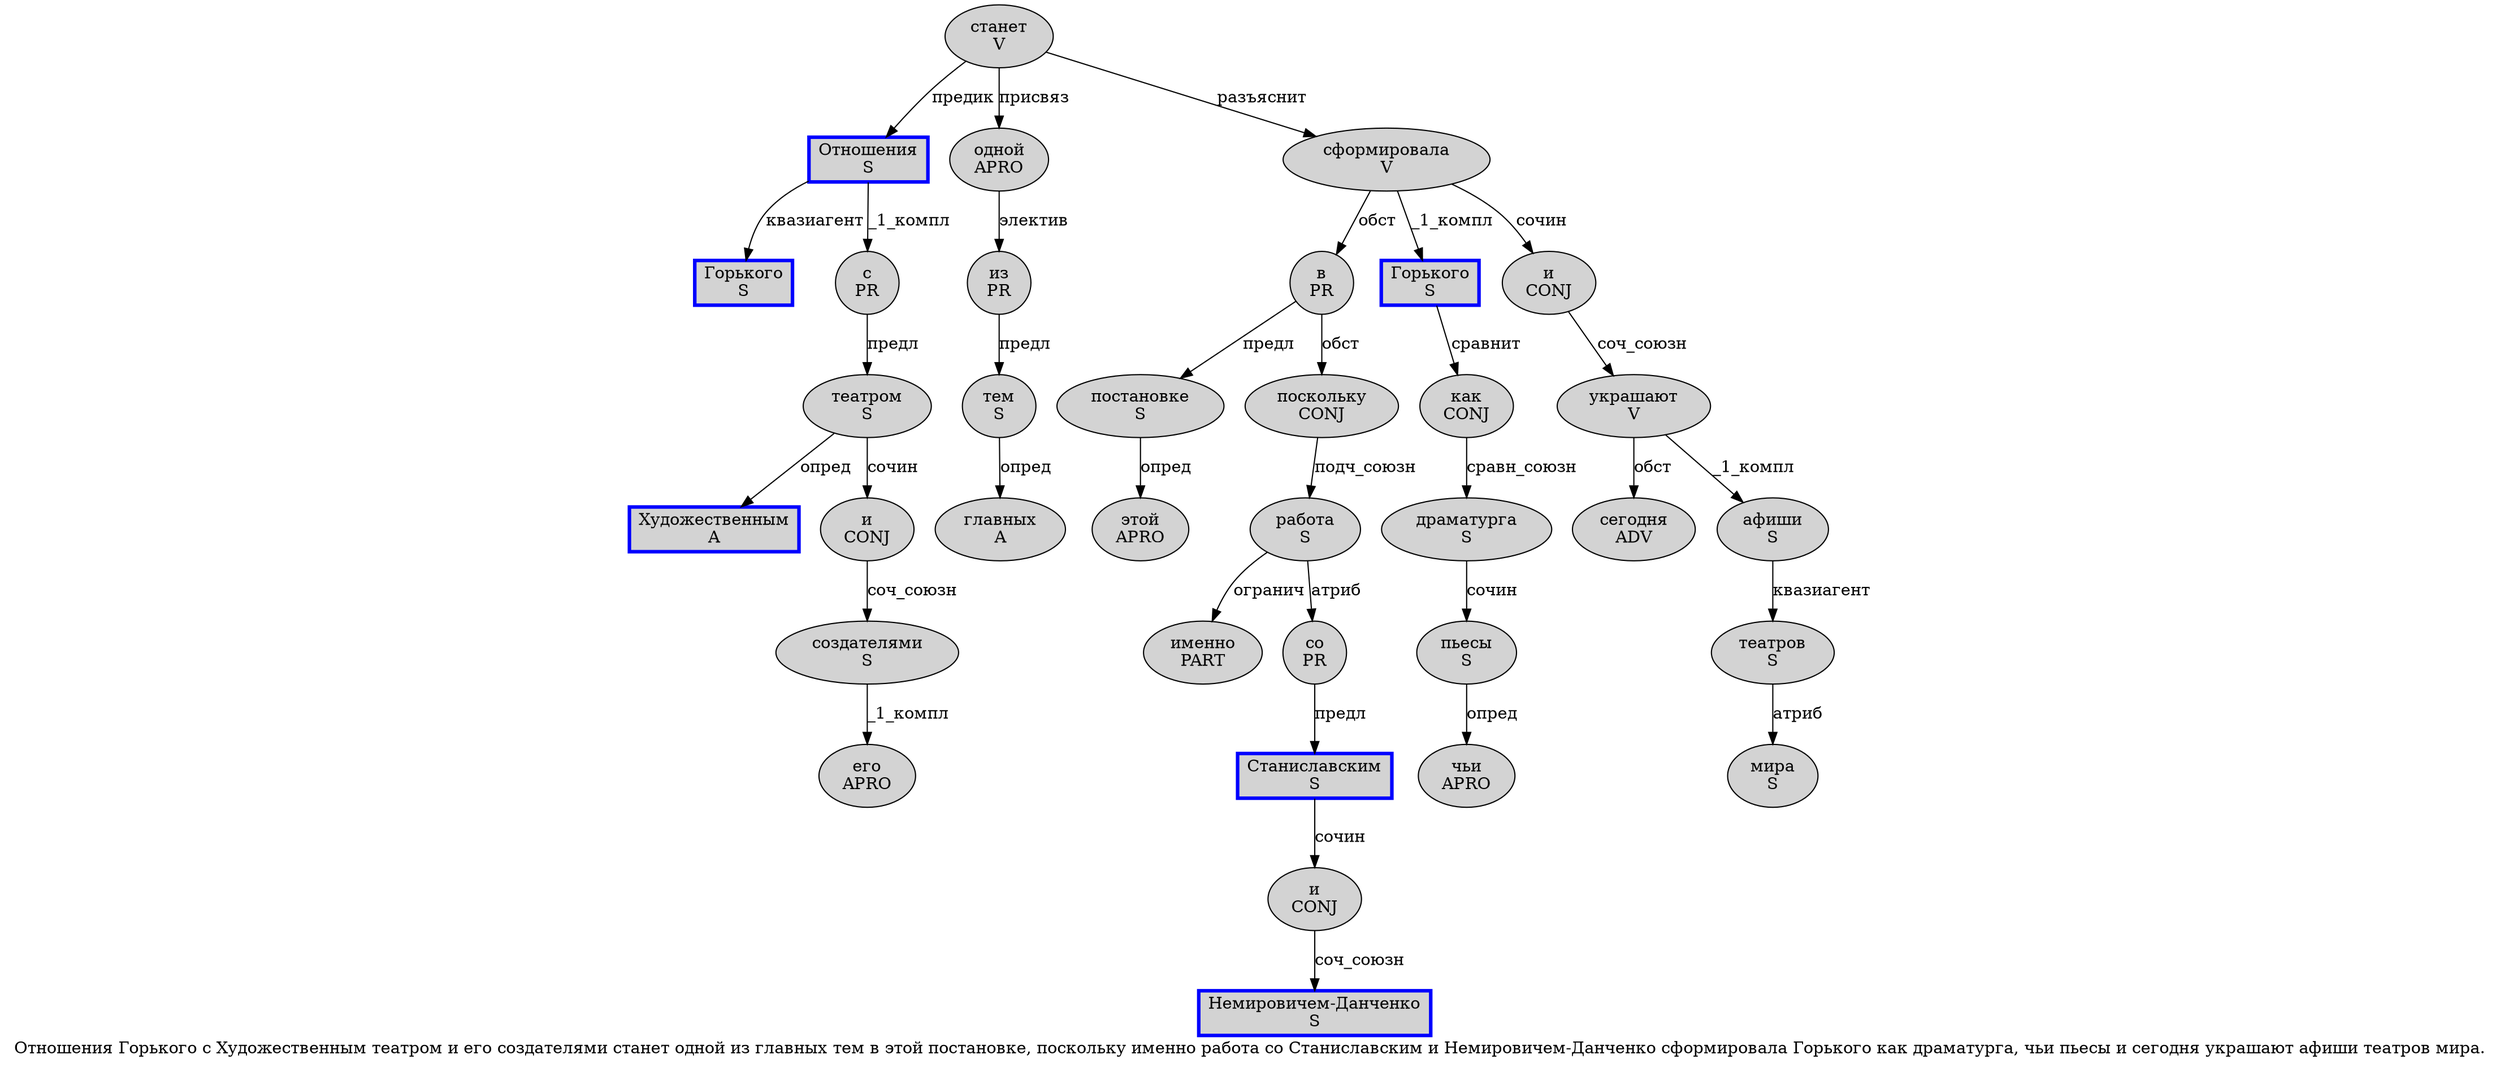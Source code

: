 digraph SENTENCE_150 {
	graph [label="Отношения Горького с Художественным театром и его создателями станет одной из главных тем в этой постановке, поскольку именно работа со Станиславским и Немировичем-Данченко сформировала Горького как драматурга, чьи пьесы и сегодня украшают афиши театров мира."]
	node [style=filled]
		0 [label="Отношения
S" color=blue fillcolor=lightgray penwidth=3 shape=box]
		1 [label="Горького
S" color=blue fillcolor=lightgray penwidth=3 shape=box]
		2 [label="с
PR" color="" fillcolor=lightgray penwidth=1 shape=ellipse]
		3 [label="Художественным
A" color=blue fillcolor=lightgray penwidth=3 shape=box]
		4 [label="театром
S" color="" fillcolor=lightgray penwidth=1 shape=ellipse]
		5 [label="и
CONJ" color="" fillcolor=lightgray penwidth=1 shape=ellipse]
		6 [label="его
APRO" color="" fillcolor=lightgray penwidth=1 shape=ellipse]
		7 [label="создателями
S" color="" fillcolor=lightgray penwidth=1 shape=ellipse]
		8 [label="станет
V" color="" fillcolor=lightgray penwidth=1 shape=ellipse]
		9 [label="одной
APRO" color="" fillcolor=lightgray penwidth=1 shape=ellipse]
		10 [label="из
PR" color="" fillcolor=lightgray penwidth=1 shape=ellipse]
		11 [label="главных
A" color="" fillcolor=lightgray penwidth=1 shape=ellipse]
		12 [label="тем
S" color="" fillcolor=lightgray penwidth=1 shape=ellipse]
		13 [label="в
PR" color="" fillcolor=lightgray penwidth=1 shape=ellipse]
		14 [label="этой
APRO" color="" fillcolor=lightgray penwidth=1 shape=ellipse]
		15 [label="постановке
S" color="" fillcolor=lightgray penwidth=1 shape=ellipse]
		17 [label="поскольку
CONJ" color="" fillcolor=lightgray penwidth=1 shape=ellipse]
		18 [label="именно
PART" color="" fillcolor=lightgray penwidth=1 shape=ellipse]
		19 [label="работа
S" color="" fillcolor=lightgray penwidth=1 shape=ellipse]
		20 [label="со
PR" color="" fillcolor=lightgray penwidth=1 shape=ellipse]
		21 [label="Станиславским
S" color=blue fillcolor=lightgray penwidth=3 shape=box]
		22 [label="и
CONJ" color="" fillcolor=lightgray penwidth=1 shape=ellipse]
		23 [label="Немировичем-Данченко
S" color=blue fillcolor=lightgray penwidth=3 shape=box]
		24 [label="сформировала
V" color="" fillcolor=lightgray penwidth=1 shape=ellipse]
		25 [label="Горького
S" color=blue fillcolor=lightgray penwidth=3 shape=box]
		26 [label="как
CONJ" color="" fillcolor=lightgray penwidth=1 shape=ellipse]
		27 [label="драматурга
S" color="" fillcolor=lightgray penwidth=1 shape=ellipse]
		29 [label="чьи
APRO" color="" fillcolor=lightgray penwidth=1 shape=ellipse]
		30 [label="пьесы
S" color="" fillcolor=lightgray penwidth=1 shape=ellipse]
		31 [label="и
CONJ" color="" fillcolor=lightgray penwidth=1 shape=ellipse]
		32 [label="сегодня
ADV" color="" fillcolor=lightgray penwidth=1 shape=ellipse]
		33 [label="украшают
V" color="" fillcolor=lightgray penwidth=1 shape=ellipse]
		34 [label="афиши
S" color="" fillcolor=lightgray penwidth=1 shape=ellipse]
		35 [label="театров
S" color="" fillcolor=lightgray penwidth=1 shape=ellipse]
		36 [label="мира
S" color="" fillcolor=lightgray penwidth=1 shape=ellipse]
			34 -> 35 [label="квазиагент"]
			24 -> 13 [label="обст"]
			24 -> 25 [label="_1_компл"]
			24 -> 31 [label="сочин"]
			12 -> 11 [label="опред"]
			22 -> 23 [label="соч_союзн"]
			7 -> 6 [label="_1_компл"]
			21 -> 22 [label="сочин"]
			2 -> 4 [label="предл"]
			35 -> 36 [label="атриб"]
			4 -> 3 [label="опред"]
			4 -> 5 [label="сочин"]
			9 -> 10 [label="электив"]
			0 -> 1 [label="квазиагент"]
			0 -> 2 [label="_1_компл"]
			10 -> 12 [label="предл"]
			27 -> 30 [label="сочин"]
			30 -> 29 [label="опред"]
			15 -> 14 [label="опред"]
			5 -> 7 [label="соч_союзн"]
			17 -> 19 [label="подч_союзн"]
			25 -> 26 [label="сравнит"]
			26 -> 27 [label="сравн_союзн"]
			31 -> 33 [label="соч_союзн"]
			20 -> 21 [label="предл"]
			33 -> 32 [label="обст"]
			33 -> 34 [label="_1_компл"]
			8 -> 0 [label="предик"]
			8 -> 9 [label="присвяз"]
			8 -> 24 [label="разъяснит"]
			13 -> 15 [label="предл"]
			13 -> 17 [label="обст"]
			19 -> 18 [label="огранич"]
			19 -> 20 [label="атриб"]
}